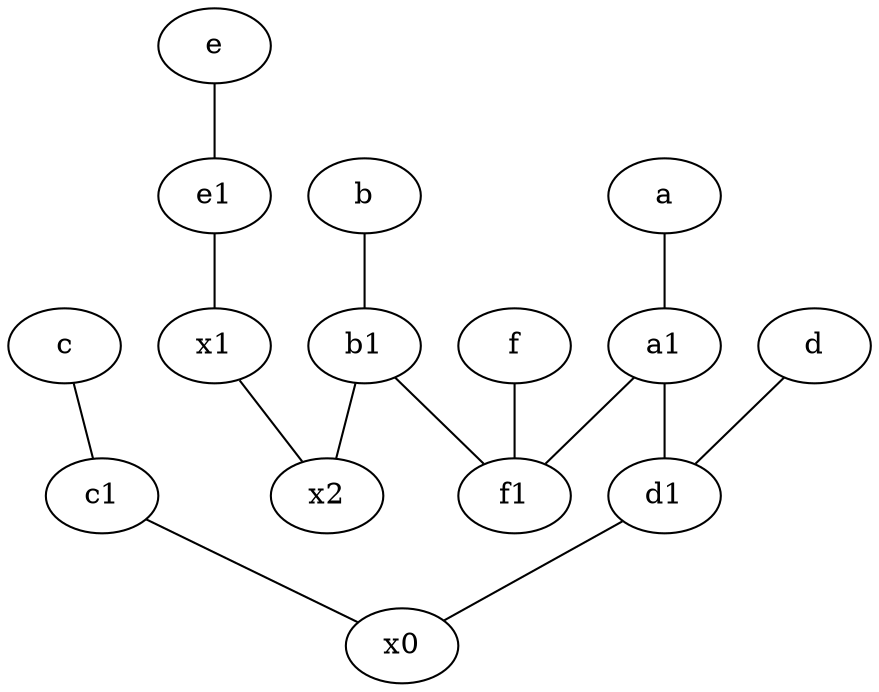 graph {
	node [labelfontsize=50]
	x0 [labelfontsize=50]
	a1 [labelfontsize=50 pos="8,3!"]
	x2 [labelfontsize=50]
	c1 [labelfontsize=50 pos="4.5,3!"]
	d1 [labelfontsize=50 pos="3,5!"]
	e1 [labelfontsize=50 pos="7,7!"]
	b1 [labelfontsize=50 pos="9,4!"]
	f [labelfontsize=50 pos="3,9!"]
	x1 [labelfontsize=50]
	f1 [labelfontsize=50 pos="3,8!"]
	a -- a1
	e -- e1
	b1 -- x2
	b1 -- f1
	f -- f1
	a1 -- d1
	e1 -- x1
	d -- d1
	d1 -- x0
	b -- b1
	a1 -- f1
	c1 -- x0
	c -- c1
	x1 -- x2
}
